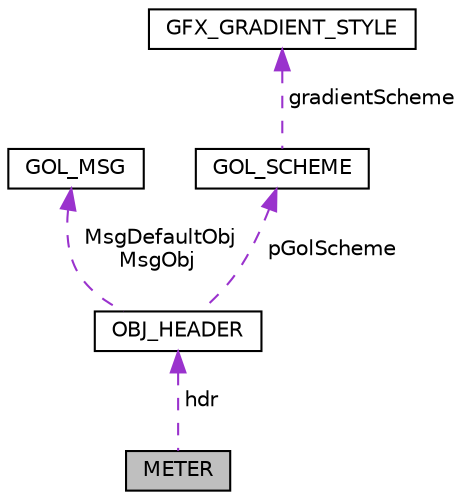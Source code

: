 digraph "METER"
{
  edge [fontname="Helvetica",fontsize="10",labelfontname="Helvetica",labelfontsize="10"];
  node [fontname="Helvetica",fontsize="10",shape=record];
  Node1 [label="METER",height=0.2,width=0.4,color="black", fillcolor="grey75", style="filled", fontcolor="black"];
  Node2 -> Node1 [dir="back",color="darkorchid3",fontsize="10",style="dashed",label=" hdr" ,fontname="Helvetica"];
  Node2 [label="OBJ_HEADER",height=0.2,width=0.4,color="black", fillcolor="white", style="filled",URL="$struct_o_b_j___h_e_a_d_e_r.html"];
  Node3 -> Node2 [dir="back",color="darkorchid3",fontsize="10",style="dashed",label=" MsgDefaultObj\nMsgObj" ,fontname="Helvetica"];
  Node3 [label="GOL_MSG",height=0.2,width=0.4,color="black", fillcolor="white", style="filled",URL="$struct_g_o_l___m_s_g.html"];
  Node4 -> Node2 [dir="back",color="darkorchid3",fontsize="10",style="dashed",label=" pGolScheme" ,fontname="Helvetica"];
  Node4 [label="GOL_SCHEME",height=0.2,width=0.4,color="black", fillcolor="white", style="filled",URL="$struct_g_o_l___s_c_h_e_m_e.html"];
  Node5 -> Node4 [dir="back",color="darkorchid3",fontsize="10",style="dashed",label=" gradientScheme" ,fontname="Helvetica"];
  Node5 [label="GFX_GRADIENT_STYLE",height=0.2,width=0.4,color="black", fillcolor="white", style="filled",URL="$struct_g_f_x___g_r_a_d_i_e_n_t___s_t_y_l_e.html"];
}
